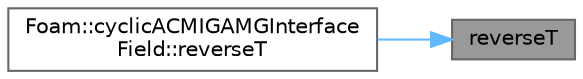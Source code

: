 digraph "reverseT"
{
 // LATEX_PDF_SIZE
  bgcolor="transparent";
  edge [fontname=Helvetica,fontsize=10,labelfontname=Helvetica,labelfontsize=10];
  node [fontname=Helvetica,fontsize=10,shape=box,height=0.2,width=0.4];
  rankdir="RL";
  Node1 [id="Node000001",label="reverseT",height=0.2,width=0.4,color="gray40", fillcolor="grey60", style="filled", fontcolor="black",tooltip=" "];
  Node1 -> Node2 [id="edge1_Node000001_Node000002",dir="back",color="steelblue1",style="solid",tooltip=" "];
  Node2 [id="Node000002",label="Foam::cyclicACMIGAMGInterface\lField::reverseT",height=0.2,width=0.4,color="grey40", fillcolor="white", style="filled",URL="$classFoam_1_1cyclicACMIGAMGInterfaceField.html#a4a45acfcb1366256a58a5cefe632f635",tooltip=" "];
}
